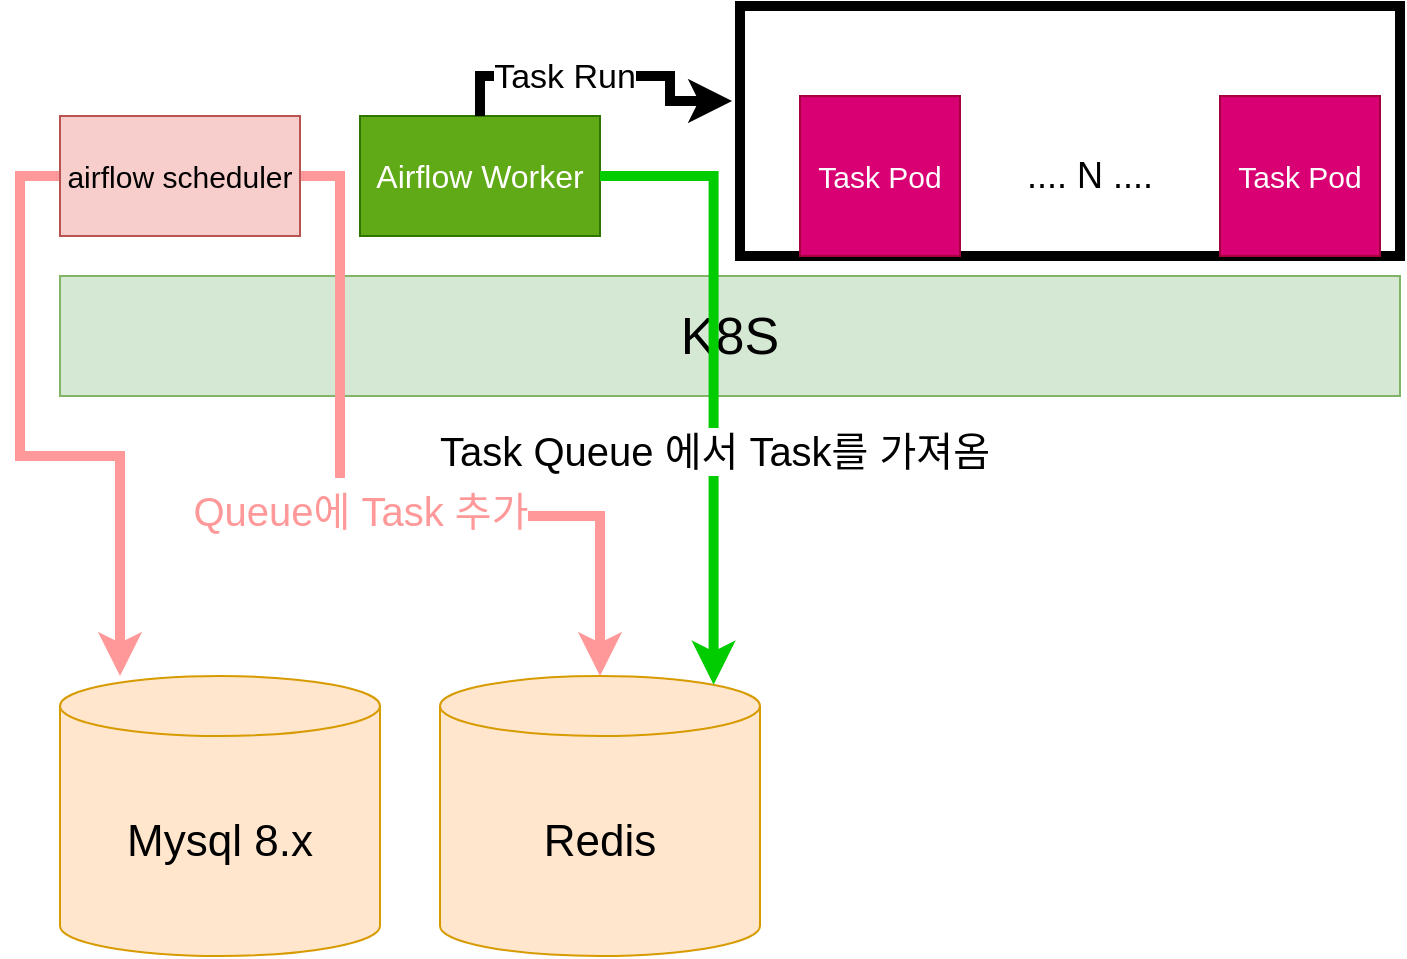 <mxfile version="24.7.7">
  <diagram name="Page-1" id="5f0bae14-7c28-e335-631c-24af17079c00">
    <mxGraphModel dx="2522" dy="1285" grid="1" gridSize="10" guides="1" tooltips="1" connect="1" arrows="1" fold="1" page="1" pageScale="1" pageWidth="1100" pageHeight="850" background="none" math="0" shadow="0">
      <root>
        <mxCell id="0" />
        <mxCell id="1" parent="0" />
        <mxCell id="CtVvpmgfzlHu2szzjrxM-19" value="" style="rounded=0;whiteSpace=wrap;html=1;fillColor=none;strokeWidth=5;" vertex="1" parent="1">
          <mxGeometry x="565" y="220" width="330" height="125" as="geometry" />
        </mxCell>
        <mxCell id="CtVvpmgfzlHu2szzjrxM-4" value="&lt;font style=&quot;font-size: 22px;&quot;&gt;Mysql 8.x&lt;/font&gt;" style="shape=cylinder3;whiteSpace=wrap;html=1;boundedLbl=1;backgroundOutline=1;size=15;fillColor=#ffe6cc;strokeColor=#d79b00;" vertex="1" parent="1">
          <mxGeometry x="225" y="555" width="160" height="140" as="geometry" />
        </mxCell>
        <mxCell id="CtVvpmgfzlHu2szzjrxM-6" value="&lt;font style=&quot;font-size: 26px;&quot;&gt;K8S&lt;/font&gt;" style="rounded=0;whiteSpace=wrap;html=1;fillColor=#d5e8d4;strokeColor=#82b366;" vertex="1" parent="1">
          <mxGeometry x="225" y="355" width="670" height="60" as="geometry" />
        </mxCell>
        <mxCell id="CtVvpmgfzlHu2szzjrxM-9" value="&lt;p style=&quot;line-height: 120%;&quot;&gt;&lt;font color=&quot;#ff9999&quot; style=&quot;font-size: 20px;&quot;&gt;Queue에 Task 추가&lt;/font&gt;&lt;/p&gt;" style="edgeStyle=orthogonalEdgeStyle;rounded=0;orthogonalLoop=1;jettySize=auto;html=1;exitX=1;exitY=0.5;exitDx=0;exitDy=0;strokeColor=#FF9999;strokeWidth=5;" edge="1" parent="1" source="CtVvpmgfzlHu2szzjrxM-7" target="CtVvpmgfzlHu2szzjrxM-8">
          <mxGeometry relative="1" as="geometry">
            <Array as="points">
              <mxPoint x="365" y="305" />
              <mxPoint x="365" y="475" />
              <mxPoint x="495" y="475" />
            </Array>
          </mxGeometry>
        </mxCell>
        <mxCell id="CtVvpmgfzlHu2szzjrxM-10" style="edgeStyle=orthogonalEdgeStyle;rounded=0;orthogonalLoop=1;jettySize=auto;html=1;exitX=0;exitY=0.5;exitDx=0;exitDy=0;strokeColor=#FF9999;curved=0;strokeWidth=5;" edge="1" parent="1" source="CtVvpmgfzlHu2szzjrxM-7" target="CtVvpmgfzlHu2szzjrxM-4">
          <mxGeometry relative="1" as="geometry">
            <Array as="points">
              <mxPoint x="205" y="305" />
              <mxPoint x="205" y="445" />
              <mxPoint x="255" y="445" />
            </Array>
          </mxGeometry>
        </mxCell>
        <mxCell id="CtVvpmgfzlHu2szzjrxM-7" value="&lt;font style=&quot;font-size: 15px;&quot;&gt;airflow scheduler&lt;/font&gt;" style="rounded=0;whiteSpace=wrap;html=1;fillColor=#f8cecc;strokeColor=#b85450;" vertex="1" parent="1">
          <mxGeometry x="225" y="275" width="120" height="60" as="geometry" />
        </mxCell>
        <mxCell id="CtVvpmgfzlHu2szzjrxM-8" value="&lt;font style=&quot;font-size: 22px;&quot;&gt;Redis&lt;/font&gt;" style="shape=cylinder3;whiteSpace=wrap;html=1;boundedLbl=1;backgroundOutline=1;size=15;fillColor=#ffe6cc;strokeColor=#d79b00;" vertex="1" parent="1">
          <mxGeometry x="415" y="555" width="160" height="140" as="geometry" />
        </mxCell>
        <mxCell id="CtVvpmgfzlHu2szzjrxM-11" value="&lt;font style=&quot;font-size: 16px;&quot;&gt;Airflow Worker&lt;/font&gt;" style="rounded=0;whiteSpace=wrap;html=1;fillColor=#60a917;strokeColor=#2D7600;fontColor=#ffffff;" vertex="1" parent="1">
          <mxGeometry x="375" y="275" width="120" height="60" as="geometry" />
        </mxCell>
        <mxCell id="CtVvpmgfzlHu2szzjrxM-12" style="edgeStyle=orthogonalEdgeStyle;rounded=0;orthogonalLoop=1;jettySize=auto;html=1;exitX=1;exitY=0.5;exitDx=0;exitDy=0;entryX=0.855;entryY=0;entryDx=0;entryDy=4.35;entryPerimeter=0;strokeColor=#00CC00;strokeWidth=5;" edge="1" parent="1" source="CtVvpmgfzlHu2szzjrxM-11" target="CtVvpmgfzlHu2szzjrxM-8">
          <mxGeometry relative="1" as="geometry" />
        </mxCell>
        <mxCell id="CtVvpmgfzlHu2szzjrxM-13" value="&lt;font style=&quot;font-size: 20px;&quot;&gt;Task Queue 에서 Task를 가져옴&lt;/font&gt;" style="edgeLabel;html=1;align=center;verticalAlign=middle;resizable=0;points=[];" vertex="1" connectable="0" parent="CtVvpmgfzlHu2szzjrxM-12">
          <mxGeometry x="0.246" relative="1" as="geometry">
            <mxPoint as="offset" />
          </mxGeometry>
        </mxCell>
        <mxCell id="CtVvpmgfzlHu2szzjrxM-14" value="&lt;font style=&quot;font-size: 15px;&quot;&gt;Task Pod&lt;/font&gt;" style="whiteSpace=wrap;html=1;aspect=fixed;fillColor=#d80073;fontColor=#ffffff;strokeColor=#A50040;" vertex="1" parent="1">
          <mxGeometry x="595" y="265" width="80" height="80" as="geometry" />
        </mxCell>
        <mxCell id="CtVvpmgfzlHu2szzjrxM-17" value="&lt;font style=&quot;font-size: 15px;&quot;&gt;Task Pod&lt;/font&gt;" style="whiteSpace=wrap;html=1;aspect=fixed;fillColor=#d80073;fontColor=#ffffff;strokeColor=#A50040;" vertex="1" parent="1">
          <mxGeometry x="805" y="265" width="80" height="80" as="geometry" />
        </mxCell>
        <mxCell id="CtVvpmgfzlHu2szzjrxM-18" value="&lt;font style=&quot;font-size: 18px;&quot;&gt;.... N ....&lt;/font&gt;" style="text;html=1;align=center;verticalAlign=middle;whiteSpace=wrap;rounded=0;" vertex="1" parent="1">
          <mxGeometry x="695" y="290" width="90" height="30" as="geometry" />
        </mxCell>
        <mxCell id="CtVvpmgfzlHu2szzjrxM-21" style="edgeStyle=orthogonalEdgeStyle;rounded=0;orthogonalLoop=1;jettySize=auto;html=1;exitX=0.5;exitY=0;exitDx=0;exitDy=0;entryX=-0.012;entryY=0.38;entryDx=0;entryDy=0;entryPerimeter=0;strokeWidth=5;" edge="1" parent="1" source="CtVvpmgfzlHu2szzjrxM-11" target="CtVvpmgfzlHu2szzjrxM-19">
          <mxGeometry relative="1" as="geometry" />
        </mxCell>
        <mxCell id="CtVvpmgfzlHu2szzjrxM-22" value="&lt;font style=&quot;font-size: 17px;&quot;&gt;Task Run&lt;/font&gt;" style="edgeLabel;html=1;align=center;verticalAlign=middle;resizable=0;points=[];" vertex="1" connectable="0" parent="CtVvpmgfzlHu2szzjrxM-21">
          <mxGeometry x="-0.217" relative="1" as="geometry">
            <mxPoint y="1" as="offset" />
          </mxGeometry>
        </mxCell>
      </root>
    </mxGraphModel>
  </diagram>
</mxfile>
